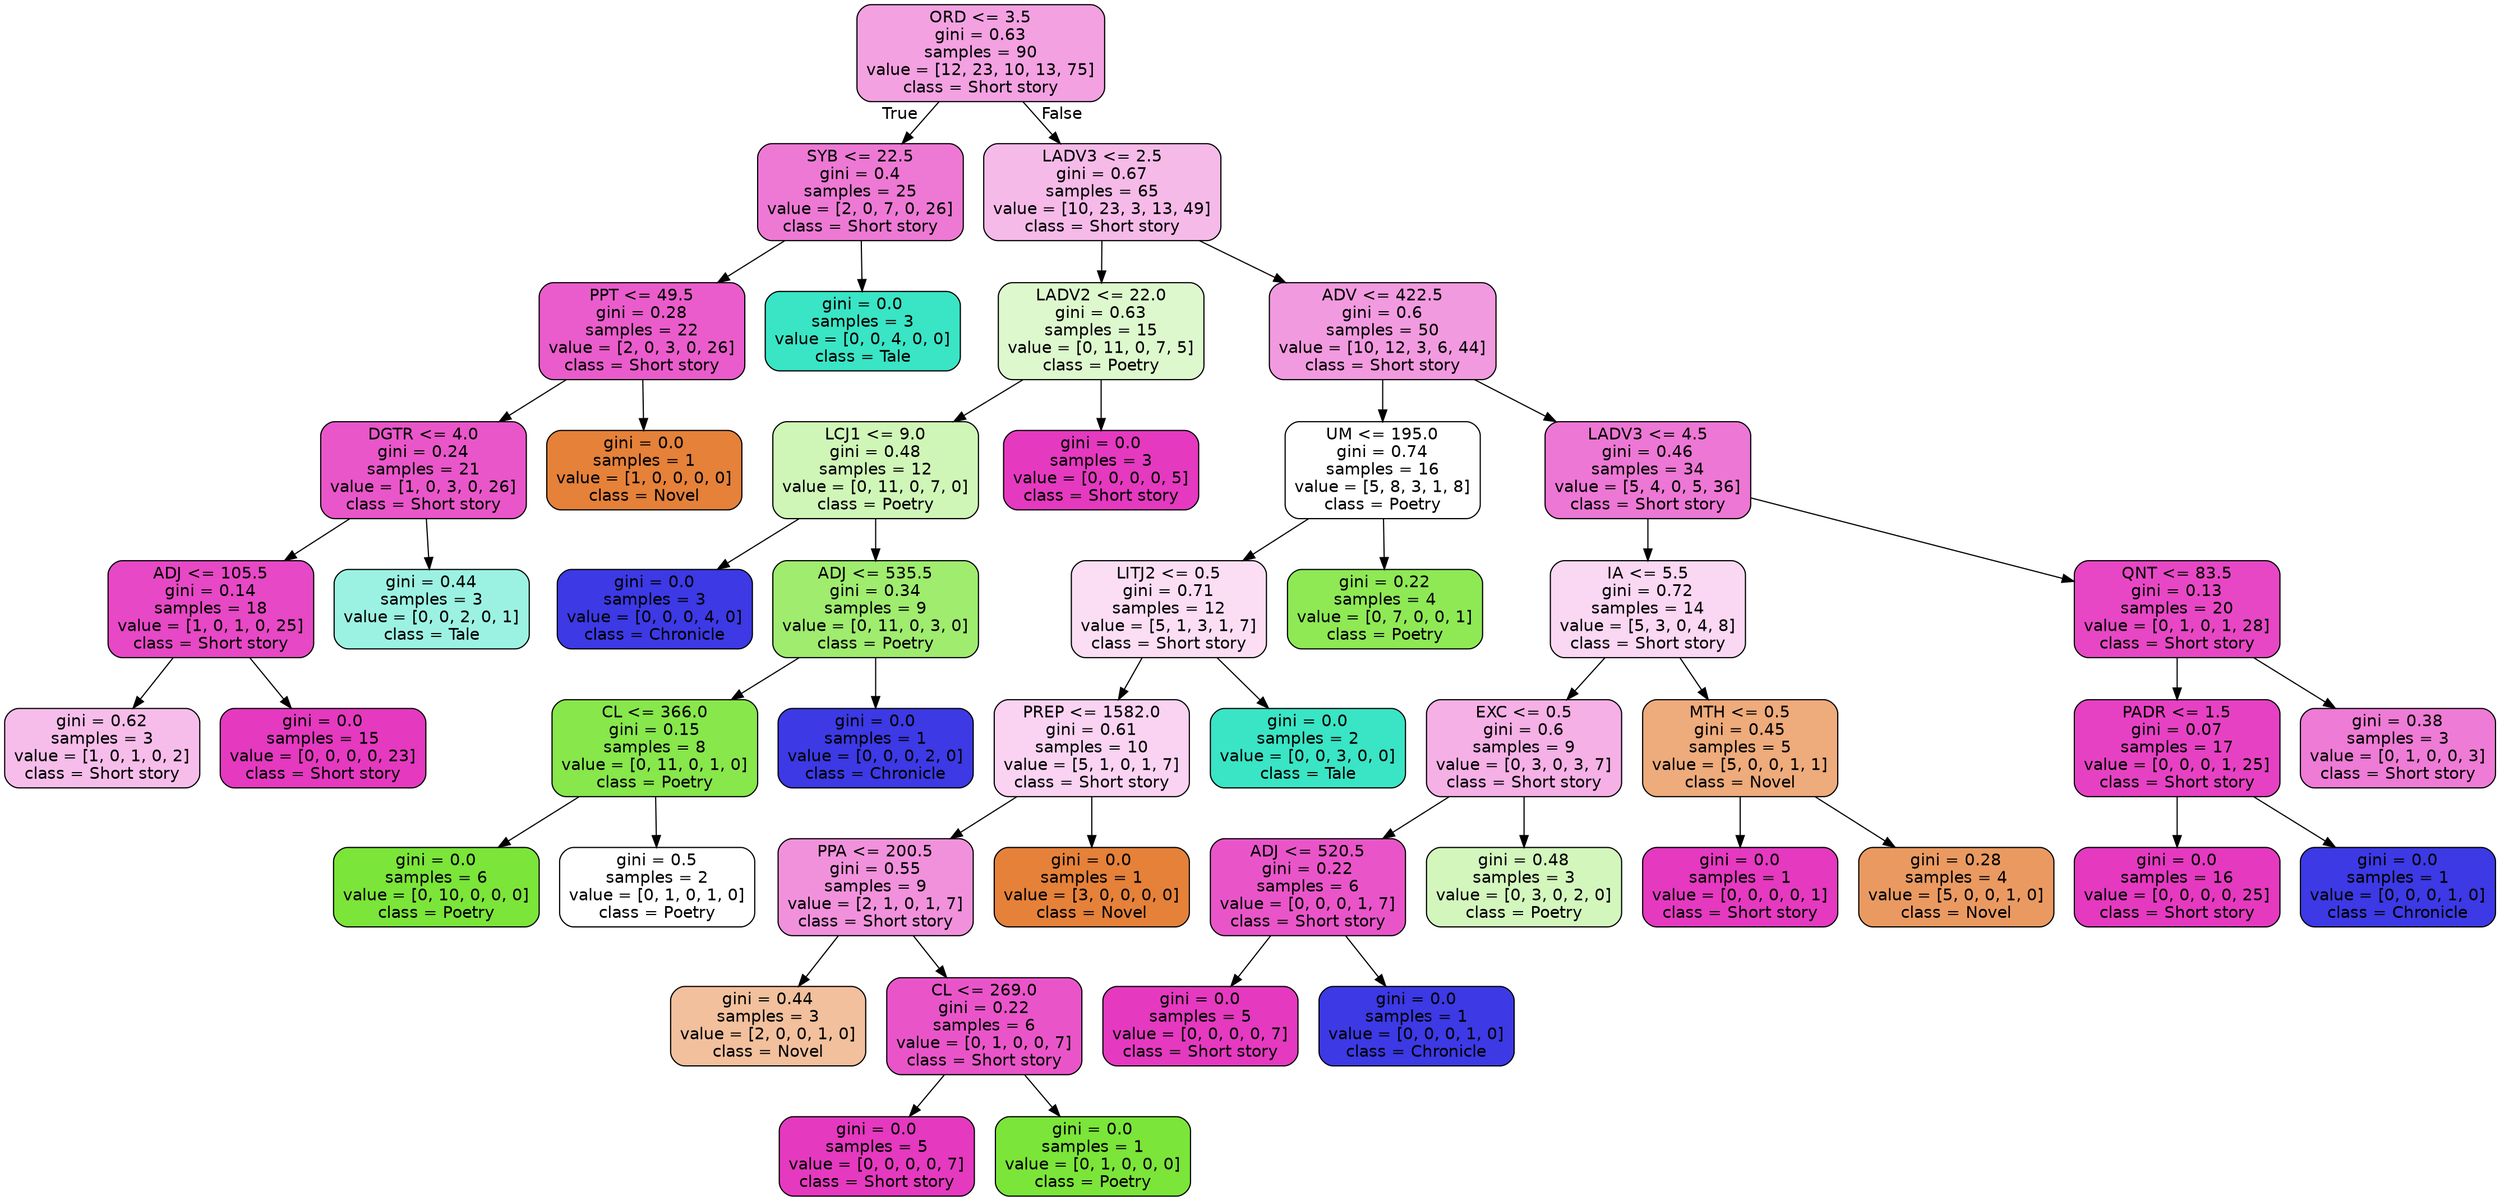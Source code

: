 digraph Tree {
node [shape=box, style="filled, rounded", color="black", fontname=helvetica] ;
edge [fontname=helvetica] ;
0 [label="ORD <= 3.5\ngini = 0.63\nsamples = 90\nvalue = [12, 23, 10, 13, 75]\nclass = Short story", fillcolor="#f3a1e1"] ;
1 [label="SYB <= 22.5\ngini = 0.4\nsamples = 25\nvalue = [2, 0, 7, 0, 26]\nclass = Short story", fillcolor="#ed79d4"] ;
0 -> 1 [labeldistance=2.5, labelangle=45, headlabel="True"] ;
2 [label="PPT <= 49.5\ngini = 0.28\nsamples = 22\nvalue = [2, 0, 3, 0, 26]\nclass = Short story", fillcolor="#ea5ccb"] ;
1 -> 2 ;
3 [label="DGTR <= 4.0\ngini = 0.24\nsamples = 21\nvalue = [1, 0, 3, 0, 26]\nclass = Short story", fillcolor="#e956c9"] ;
2 -> 3 ;
4 [label="ADJ <= 105.5\ngini = 0.14\nsamples = 18\nvalue = [1, 0, 1, 0, 25]\nclass = Short story", fillcolor="#e748c5"] ;
3 -> 4 ;
5 [label="gini = 0.62\nsamples = 3\nvalue = [1, 0, 1, 0, 2]\nclass = Short story", fillcolor="#f6bdea"] ;
4 -> 5 ;
6 [label="gini = 0.0\nsamples = 15\nvalue = [0, 0, 0, 0, 23]\nclass = Short story", fillcolor="#e539c0"] ;
4 -> 6 ;
7 [label="gini = 0.44\nsamples = 3\nvalue = [0, 0, 2, 0, 1]\nclass = Tale", fillcolor="#9cf2e2"] ;
3 -> 7 ;
8 [label="gini = 0.0\nsamples = 1\nvalue = [1, 0, 0, 0, 0]\nclass = Novel", fillcolor="#e58139"] ;
2 -> 8 ;
9 [label="gini = 0.0\nsamples = 3\nvalue = [0, 0, 4, 0, 0]\nclass = Tale", fillcolor="#39e5c5"] ;
1 -> 9 ;
10 [label="LADV3 <= 2.5\ngini = 0.67\nsamples = 65\nvalue = [10, 23, 3, 13, 49]\nclass = Short story", fillcolor="#f6bae9"] ;
0 -> 10 [labeldistance=2.5, labelangle=-45, headlabel="False"] ;
11 [label="LADV2 <= 22.0\ngini = 0.63\nsamples = 15\nvalue = [0, 11, 0, 7, 5]\nclass = Poetry", fillcolor="#def8ce"] ;
10 -> 11 ;
12 [label="LCJ1 <= 9.0\ngini = 0.48\nsamples = 12\nvalue = [0, 11, 0, 7, 0]\nclass = Poetry", fillcolor="#cff6b7"] ;
11 -> 12 ;
13 [label="gini = 0.0\nsamples = 3\nvalue = [0, 0, 0, 4, 0]\nclass = Chronicle", fillcolor="#3c39e5"] ;
12 -> 13 ;
14 [label="ADJ <= 535.5\ngini = 0.34\nsamples = 9\nvalue = [0, 11, 0, 3, 0]\nclass = Poetry", fillcolor="#9fec6f"] ;
12 -> 14 ;
15 [label="CL <= 366.0\ngini = 0.15\nsamples = 8\nvalue = [0, 11, 0, 1, 0]\nclass = Poetry", fillcolor="#87e74b"] ;
14 -> 15 ;
16 [label="gini = 0.0\nsamples = 6\nvalue = [0, 10, 0, 0, 0]\nclass = Poetry", fillcolor="#7be539"] ;
15 -> 16 ;
17 [label="gini = 0.5\nsamples = 2\nvalue = [0, 1, 0, 1, 0]\nclass = Poetry", fillcolor="#ffffff"] ;
15 -> 17 ;
18 [label="gini = 0.0\nsamples = 1\nvalue = [0, 0, 0, 2, 0]\nclass = Chronicle", fillcolor="#3c39e5"] ;
14 -> 18 ;
19 [label="gini = 0.0\nsamples = 3\nvalue = [0, 0, 0, 0, 5]\nclass = Short story", fillcolor="#e539c0"] ;
11 -> 19 ;
20 [label="ADV <= 422.5\ngini = 0.6\nsamples = 50\nvalue = [10, 12, 3, 6, 44]\nclass = Short story", fillcolor="#f29adf"] ;
10 -> 20 ;
21 [label="UM <= 195.0\ngini = 0.74\nsamples = 16\nvalue = [5, 8, 3, 1, 8]\nclass = Poetry", fillcolor="#ffffff"] ;
20 -> 21 ;
22 [label="LITJ2 <= 0.5\ngini = 0.71\nsamples = 12\nvalue = [5, 1, 3, 1, 7]\nclass = Short story", fillcolor="#fbdef4"] ;
21 -> 22 ;
23 [label="PREP <= 1582.0\ngini = 0.61\nsamples = 10\nvalue = [5, 1, 0, 1, 7]\nclass = Short story", fillcolor="#f9d3f1"] ;
22 -> 23 ;
24 [label="PPA <= 200.5\ngini = 0.55\nsamples = 9\nvalue = [2, 1, 0, 1, 7]\nclass = Short story", fillcolor="#f191dc"] ;
23 -> 24 ;
25 [label="gini = 0.44\nsamples = 3\nvalue = [2, 0, 0, 1, 0]\nclass = Novel", fillcolor="#f2c09c"] ;
24 -> 25 ;
26 [label="CL <= 269.0\ngini = 0.22\nsamples = 6\nvalue = [0, 1, 0, 0, 7]\nclass = Short story", fillcolor="#e955c9"] ;
24 -> 26 ;
27 [label="gini = 0.0\nsamples = 5\nvalue = [0, 0, 0, 0, 7]\nclass = Short story", fillcolor="#e539c0"] ;
26 -> 27 ;
28 [label="gini = 0.0\nsamples = 1\nvalue = [0, 1, 0, 0, 0]\nclass = Poetry", fillcolor="#7be539"] ;
26 -> 28 ;
29 [label="gini = 0.0\nsamples = 1\nvalue = [3, 0, 0, 0, 0]\nclass = Novel", fillcolor="#e58139"] ;
23 -> 29 ;
30 [label="gini = 0.0\nsamples = 2\nvalue = [0, 0, 3, 0, 0]\nclass = Tale", fillcolor="#39e5c5"] ;
22 -> 30 ;
31 [label="gini = 0.22\nsamples = 4\nvalue = [0, 7, 0, 0, 1]\nclass = Poetry", fillcolor="#8ee955"] ;
21 -> 31 ;
32 [label="LADV3 <= 4.5\ngini = 0.46\nsamples = 34\nvalue = [5, 4, 0, 5, 36]\nclass = Short story", fillcolor="#ed77d4"] ;
20 -> 32 ;
33 [label="IA <= 5.5\ngini = 0.72\nsamples = 14\nvalue = [5, 3, 0, 4, 8]\nclass = Short story", fillcolor="#fad7f2"] ;
32 -> 33 ;
34 [label="EXC <= 0.5\ngini = 0.6\nsamples = 9\nvalue = [0, 3, 0, 3, 7]\nclass = Short story", fillcolor="#f5b0e6"] ;
33 -> 34 ;
35 [label="ADJ <= 520.5\ngini = 0.22\nsamples = 6\nvalue = [0, 0, 0, 1, 7]\nclass = Short story", fillcolor="#e955c9"] ;
34 -> 35 ;
36 [label="gini = 0.0\nsamples = 5\nvalue = [0, 0, 0, 0, 7]\nclass = Short story", fillcolor="#e539c0"] ;
35 -> 36 ;
37 [label="gini = 0.0\nsamples = 1\nvalue = [0, 0, 0, 1, 0]\nclass = Chronicle", fillcolor="#3c39e5"] ;
35 -> 37 ;
38 [label="gini = 0.48\nsamples = 3\nvalue = [0, 3, 0, 2, 0]\nclass = Poetry", fillcolor="#d3f6bd"] ;
34 -> 38 ;
39 [label="MTH <= 0.5\ngini = 0.45\nsamples = 5\nvalue = [5, 0, 0, 1, 1]\nclass = Novel", fillcolor="#eeab7b"] ;
33 -> 39 ;
40 [label="gini = 0.0\nsamples = 1\nvalue = [0, 0, 0, 0, 1]\nclass = Short story", fillcolor="#e539c0"] ;
39 -> 40 ;
41 [label="gini = 0.28\nsamples = 4\nvalue = [5, 0, 0, 1, 0]\nclass = Novel", fillcolor="#ea9a61"] ;
39 -> 41 ;
42 [label="QNT <= 83.5\ngini = 0.13\nsamples = 20\nvalue = [0, 1, 0, 1, 28]\nclass = Short story", fillcolor="#e747c4"] ;
32 -> 42 ;
43 [label="PADR <= 1.5\ngini = 0.07\nsamples = 17\nvalue = [0, 0, 0, 1, 25]\nclass = Short story", fillcolor="#e641c3"] ;
42 -> 43 ;
44 [label="gini = 0.0\nsamples = 16\nvalue = [0, 0, 0, 0, 25]\nclass = Short story", fillcolor="#e539c0"] ;
43 -> 44 ;
45 [label="gini = 0.0\nsamples = 1\nvalue = [0, 0, 0, 1, 0]\nclass = Chronicle", fillcolor="#3c39e5"] ;
43 -> 45 ;
46 [label="gini = 0.38\nsamples = 3\nvalue = [0, 1, 0, 0, 3]\nclass = Short story", fillcolor="#ee7bd5"] ;
42 -> 46 ;
}
